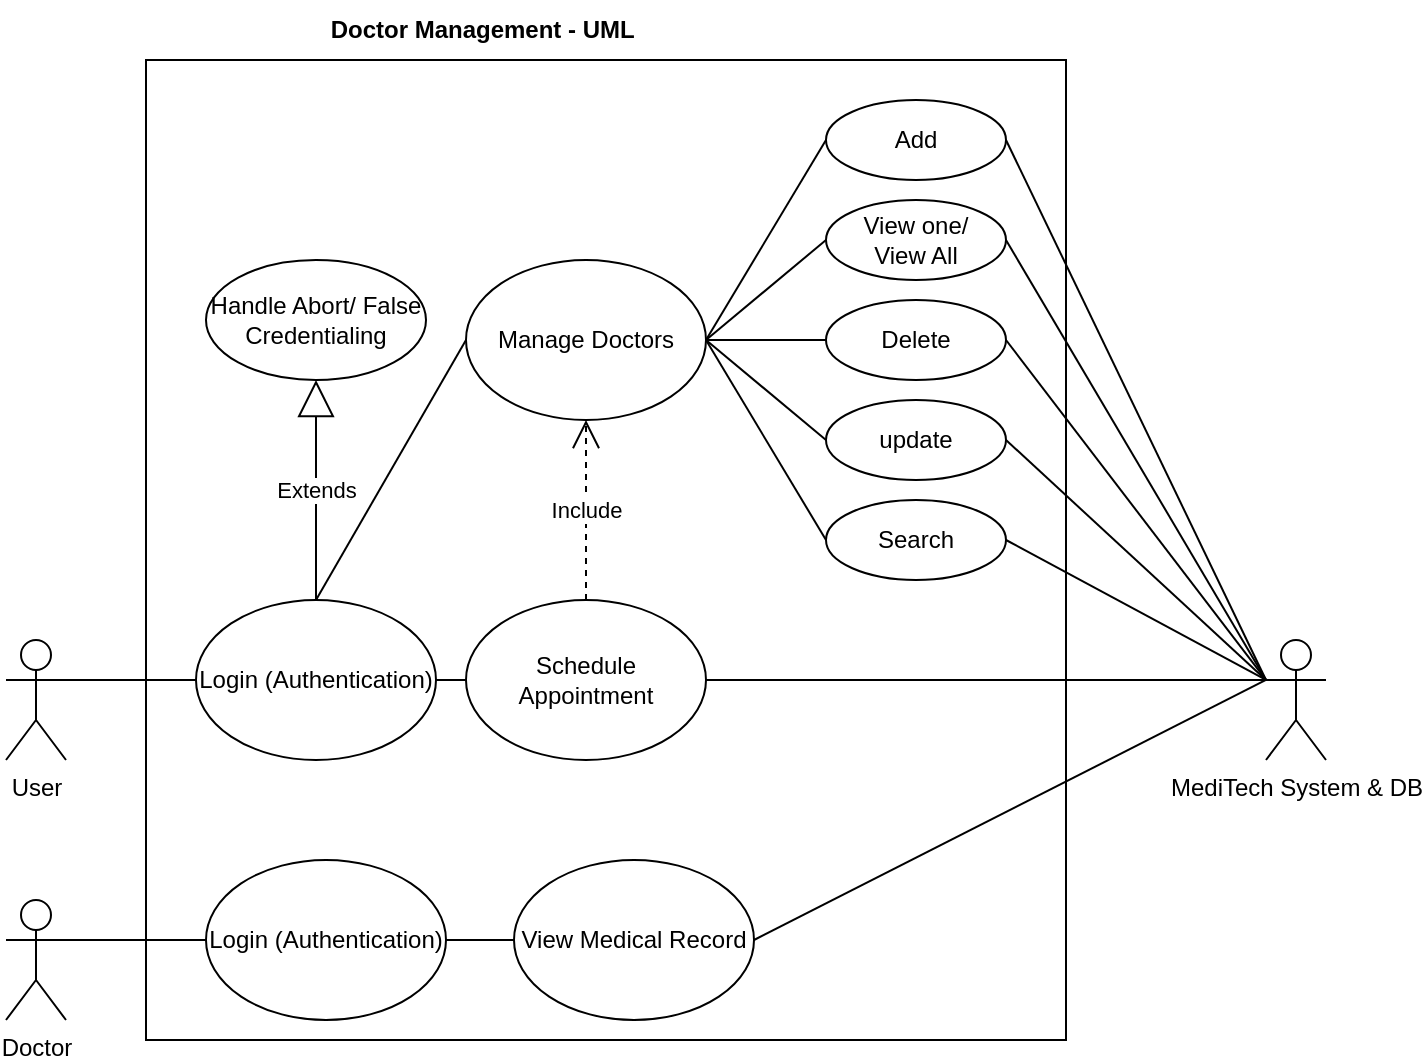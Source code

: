 <mxfile version="24.0.2" type="device">
  <diagram name="Page-1" id="M8QVkQqbjzK59h4gxHu3">
    <mxGraphModel dx="1026" dy="425" grid="1" gridSize="10" guides="1" tooltips="1" connect="1" arrows="1" fold="1" page="1" pageScale="1" pageWidth="827" pageHeight="1169" math="0" shadow="0">
      <root>
        <mxCell id="0" />
        <mxCell id="1" parent="0" />
        <mxCell id="2V9F6MiTKQ15M8Ow97if-27" value="" style="rounded=0;whiteSpace=wrap;html=1;" vertex="1" parent="1">
          <mxGeometry x="110" y="640" width="460" height="490" as="geometry" />
        </mxCell>
        <mxCell id="2V9F6MiTKQ15M8Ow97if-28" value="User" style="shape=umlActor;verticalLabelPosition=bottom;verticalAlign=top;html=1;outlineConnect=0;" vertex="1" parent="1">
          <mxGeometry x="40" y="930" width="30" height="60" as="geometry" />
        </mxCell>
        <mxCell id="2V9F6MiTKQ15M8Ow97if-29" value="Manage Doctors" style="ellipse;whiteSpace=wrap;html=1;" vertex="1" parent="1">
          <mxGeometry x="270" y="740" width="120" height="80" as="geometry" />
        </mxCell>
        <mxCell id="2V9F6MiTKQ15M8Ow97if-30" value="Schedule Appointment" style="ellipse;whiteSpace=wrap;html=1;" vertex="1" parent="1">
          <mxGeometry x="270" y="910" width="120" height="80" as="geometry" />
        </mxCell>
        <mxCell id="2V9F6MiTKQ15M8Ow97if-31" value="View Medical Record" style="ellipse;whiteSpace=wrap;html=1;" vertex="1" parent="1">
          <mxGeometry x="294" y="1040" width="120" height="80" as="geometry" />
        </mxCell>
        <mxCell id="2V9F6MiTKQ15M8Ow97if-32" value="Include" style="endArrow=open;endSize=12;dashed=1;html=1;rounded=0;entryX=0.5;entryY=1;entryDx=0;entryDy=0;exitX=0.5;exitY=0;exitDx=0;exitDy=0;" edge="1" parent="1" source="2V9F6MiTKQ15M8Ow97if-30" target="2V9F6MiTKQ15M8Ow97if-29">
          <mxGeometry width="160" relative="1" as="geometry">
            <mxPoint x="330" y="930" as="sourcePoint" />
            <mxPoint x="490" y="930" as="targetPoint" />
          </mxGeometry>
        </mxCell>
        <mxCell id="2V9F6MiTKQ15M8Ow97if-33" value="&lt;b&gt;Doctor Management - UML&amp;nbsp;&lt;/b&gt;" style="text;html=1;align=center;verticalAlign=middle;whiteSpace=wrap;rounded=0;" vertex="1" parent="1">
          <mxGeometry x="185" y="610" width="190" height="30" as="geometry" />
        </mxCell>
        <mxCell id="2V9F6MiTKQ15M8Ow97if-36" value="Login (Authentication)" style="ellipse;whiteSpace=wrap;html=1;" vertex="1" parent="1">
          <mxGeometry x="135" y="910" width="120" height="80" as="geometry" />
        </mxCell>
        <mxCell id="2V9F6MiTKQ15M8Ow97if-37" value="" style="endArrow=none;html=1;rounded=0;exitX=1;exitY=0.333;exitDx=0;exitDy=0;exitPerimeter=0;entryX=0;entryY=0.5;entryDx=0;entryDy=0;" edge="1" parent="1" source="2V9F6MiTKQ15M8Ow97if-28" target="2V9F6MiTKQ15M8Ow97if-36">
          <mxGeometry width="50" height="50" relative="1" as="geometry">
            <mxPoint x="390" y="850" as="sourcePoint" />
            <mxPoint x="440" y="800" as="targetPoint" />
          </mxGeometry>
        </mxCell>
        <mxCell id="2V9F6MiTKQ15M8Ow97if-38" value="" style="endArrow=none;html=1;rounded=0;exitX=0.5;exitY=0;exitDx=0;exitDy=0;entryX=0;entryY=0.5;entryDx=0;entryDy=0;" edge="1" parent="1" source="2V9F6MiTKQ15M8Ow97if-36" target="2V9F6MiTKQ15M8Ow97if-29">
          <mxGeometry width="50" height="50" relative="1" as="geometry">
            <mxPoint x="390" y="850" as="sourcePoint" />
            <mxPoint x="440" y="800" as="targetPoint" />
          </mxGeometry>
        </mxCell>
        <mxCell id="2V9F6MiTKQ15M8Ow97if-39" value="" style="endArrow=none;html=1;rounded=0;exitX=1;exitY=0.5;exitDx=0;exitDy=0;entryX=0;entryY=0.5;entryDx=0;entryDy=0;" edge="1" parent="1" source="2V9F6MiTKQ15M8Ow97if-36" target="2V9F6MiTKQ15M8Ow97if-30">
          <mxGeometry width="50" height="50" relative="1" as="geometry">
            <mxPoint x="390" y="850" as="sourcePoint" />
            <mxPoint x="440" y="800" as="targetPoint" />
          </mxGeometry>
        </mxCell>
        <mxCell id="2V9F6MiTKQ15M8Ow97if-40" value="Doctor" style="shape=umlActor;verticalLabelPosition=bottom;verticalAlign=top;html=1;outlineConnect=0;" vertex="1" parent="1">
          <mxGeometry x="40" y="1060" width="30" height="60" as="geometry" />
        </mxCell>
        <mxCell id="2V9F6MiTKQ15M8Ow97if-43" value="MediTech System &amp;amp; DB" style="shape=umlActor;verticalLabelPosition=bottom;verticalAlign=top;html=1;outlineConnect=0;" vertex="1" parent="1">
          <mxGeometry x="670" y="930" width="30" height="60" as="geometry" />
        </mxCell>
        <mxCell id="2V9F6MiTKQ15M8Ow97if-44" value="" style="endArrow=none;html=1;rounded=0;exitX=1;exitY=0.5;exitDx=0;exitDy=0;entryX=0;entryY=0.333;entryDx=0;entryDy=0;entryPerimeter=0;" edge="1" parent="1" source="2V9F6MiTKQ15M8Ow97if-30" target="2V9F6MiTKQ15M8Ow97if-43">
          <mxGeometry width="50" height="50" relative="1" as="geometry">
            <mxPoint x="390" y="850" as="sourcePoint" />
            <mxPoint x="440" y="800" as="targetPoint" />
          </mxGeometry>
        </mxCell>
        <mxCell id="2V9F6MiTKQ15M8Ow97if-45" value="Login (Authentication)" style="ellipse;whiteSpace=wrap;html=1;" vertex="1" parent="1">
          <mxGeometry x="140" y="1040" width="120" height="80" as="geometry" />
        </mxCell>
        <mxCell id="2V9F6MiTKQ15M8Ow97if-46" value="" style="endArrow=none;html=1;rounded=0;exitX=1;exitY=0.333;exitDx=0;exitDy=0;exitPerimeter=0;entryX=0;entryY=0.5;entryDx=0;entryDy=0;" edge="1" parent="1" source="2V9F6MiTKQ15M8Ow97if-40" target="2V9F6MiTKQ15M8Ow97if-45">
          <mxGeometry width="50" height="50" relative="1" as="geometry">
            <mxPoint x="390" y="950" as="sourcePoint" />
            <mxPoint x="440" y="900" as="targetPoint" />
          </mxGeometry>
        </mxCell>
        <mxCell id="2V9F6MiTKQ15M8Ow97if-47" value="" style="endArrow=none;html=1;rounded=0;exitX=1;exitY=0.5;exitDx=0;exitDy=0;entryX=0;entryY=0.5;entryDx=0;entryDy=0;" edge="1" parent="1" source="2V9F6MiTKQ15M8Ow97if-45" target="2V9F6MiTKQ15M8Ow97if-31">
          <mxGeometry width="50" height="50" relative="1" as="geometry">
            <mxPoint x="390" y="950" as="sourcePoint" />
            <mxPoint x="440" y="900" as="targetPoint" />
          </mxGeometry>
        </mxCell>
        <mxCell id="2V9F6MiTKQ15M8Ow97if-48" value="" style="endArrow=none;html=1;rounded=0;exitX=1;exitY=0.5;exitDx=0;exitDy=0;entryX=0;entryY=0.333;entryDx=0;entryDy=0;entryPerimeter=0;" edge="1" parent="1" source="2V9F6MiTKQ15M8Ow97if-31" target="2V9F6MiTKQ15M8Ow97if-43">
          <mxGeometry width="50" height="50" relative="1" as="geometry">
            <mxPoint x="390" y="850" as="sourcePoint" />
            <mxPoint x="440" y="800" as="targetPoint" />
          </mxGeometry>
        </mxCell>
        <mxCell id="2V9F6MiTKQ15M8Ow97if-49" value="Add" style="ellipse;whiteSpace=wrap;html=1;" vertex="1" parent="1">
          <mxGeometry x="450" y="660" width="90" height="40" as="geometry" />
        </mxCell>
        <mxCell id="2V9F6MiTKQ15M8Ow97if-51" value="View one/&lt;div&gt;View All&lt;/div&gt;" style="ellipse;whiteSpace=wrap;html=1;" vertex="1" parent="1">
          <mxGeometry x="450" y="710" width="90" height="40" as="geometry" />
        </mxCell>
        <mxCell id="2V9F6MiTKQ15M8Ow97if-52" value="Delete" style="ellipse;whiteSpace=wrap;html=1;" vertex="1" parent="1">
          <mxGeometry x="450" y="760" width="90" height="40" as="geometry" />
        </mxCell>
        <mxCell id="2V9F6MiTKQ15M8Ow97if-53" value="update" style="ellipse;whiteSpace=wrap;html=1;" vertex="1" parent="1">
          <mxGeometry x="450" y="810" width="90" height="40" as="geometry" />
        </mxCell>
        <mxCell id="2V9F6MiTKQ15M8Ow97if-54" value="Search" style="ellipse;whiteSpace=wrap;html=1;" vertex="1" parent="1">
          <mxGeometry x="450" y="860" width="90" height="40" as="geometry" />
        </mxCell>
        <mxCell id="2V9F6MiTKQ15M8Ow97if-56" value="" style="endArrow=none;html=1;rounded=0;exitX=1;exitY=0.5;exitDx=0;exitDy=0;entryX=0;entryY=0.5;entryDx=0;entryDy=0;" edge="1" parent="1" source="2V9F6MiTKQ15M8Ow97if-29" target="2V9F6MiTKQ15M8Ow97if-49">
          <mxGeometry width="50" height="50" relative="1" as="geometry">
            <mxPoint x="390" y="890" as="sourcePoint" />
            <mxPoint x="440" y="840" as="targetPoint" />
          </mxGeometry>
        </mxCell>
        <mxCell id="2V9F6MiTKQ15M8Ow97if-57" value="" style="endArrow=none;html=1;rounded=0;exitX=1;exitY=0.5;exitDx=0;exitDy=0;entryX=0;entryY=0.5;entryDx=0;entryDy=0;" edge="1" parent="1" source="2V9F6MiTKQ15M8Ow97if-29" target="2V9F6MiTKQ15M8Ow97if-51">
          <mxGeometry width="50" height="50" relative="1" as="geometry">
            <mxPoint x="390" y="890" as="sourcePoint" />
            <mxPoint x="440" y="840" as="targetPoint" />
          </mxGeometry>
        </mxCell>
        <mxCell id="2V9F6MiTKQ15M8Ow97if-58" value="" style="endArrow=none;html=1;rounded=0;exitX=1;exitY=0.5;exitDx=0;exitDy=0;entryX=0;entryY=0.5;entryDx=0;entryDy=0;" edge="1" parent="1" source="2V9F6MiTKQ15M8Ow97if-29" target="2V9F6MiTKQ15M8Ow97if-52">
          <mxGeometry width="50" height="50" relative="1" as="geometry">
            <mxPoint x="390" y="890" as="sourcePoint" />
            <mxPoint x="440" y="840" as="targetPoint" />
          </mxGeometry>
        </mxCell>
        <mxCell id="2V9F6MiTKQ15M8Ow97if-59" value="" style="endArrow=none;html=1;rounded=0;exitX=1;exitY=0.5;exitDx=0;exitDy=0;entryX=0;entryY=0.5;entryDx=0;entryDy=0;" edge="1" parent="1" source="2V9F6MiTKQ15M8Ow97if-29" target="2V9F6MiTKQ15M8Ow97if-53">
          <mxGeometry width="50" height="50" relative="1" as="geometry">
            <mxPoint x="390" y="890" as="sourcePoint" />
            <mxPoint x="440" y="840" as="targetPoint" />
          </mxGeometry>
        </mxCell>
        <mxCell id="2V9F6MiTKQ15M8Ow97if-60" value="" style="endArrow=none;html=1;rounded=0;exitX=1;exitY=0.5;exitDx=0;exitDy=0;entryX=0;entryY=0.5;entryDx=0;entryDy=0;" edge="1" parent="1" source="2V9F6MiTKQ15M8Ow97if-29" target="2V9F6MiTKQ15M8Ow97if-54">
          <mxGeometry width="50" height="50" relative="1" as="geometry">
            <mxPoint x="390" y="890" as="sourcePoint" />
            <mxPoint x="440" y="840" as="targetPoint" />
          </mxGeometry>
        </mxCell>
        <mxCell id="2V9F6MiTKQ15M8Ow97if-61" value="" style="endArrow=none;html=1;rounded=0;exitX=1;exitY=0.5;exitDx=0;exitDy=0;entryX=0;entryY=0.333;entryDx=0;entryDy=0;entryPerimeter=0;" edge="1" parent="1" source="2V9F6MiTKQ15M8Ow97if-49" target="2V9F6MiTKQ15M8Ow97if-43">
          <mxGeometry width="50" height="50" relative="1" as="geometry">
            <mxPoint x="390" y="890" as="sourcePoint" />
            <mxPoint x="440" y="840" as="targetPoint" />
          </mxGeometry>
        </mxCell>
        <mxCell id="2V9F6MiTKQ15M8Ow97if-62" value="" style="endArrow=none;html=1;rounded=0;exitX=1;exitY=0.5;exitDx=0;exitDy=0;entryX=0;entryY=0.333;entryDx=0;entryDy=0;entryPerimeter=0;" edge="1" parent="1" source="2V9F6MiTKQ15M8Ow97if-51" target="2V9F6MiTKQ15M8Ow97if-43">
          <mxGeometry width="50" height="50" relative="1" as="geometry">
            <mxPoint x="390" y="890" as="sourcePoint" />
            <mxPoint x="440" y="840" as="targetPoint" />
          </mxGeometry>
        </mxCell>
        <mxCell id="2V9F6MiTKQ15M8Ow97if-63" value="" style="endArrow=none;html=1;rounded=0;entryX=1;entryY=0.5;entryDx=0;entryDy=0;exitX=0;exitY=0.333;exitDx=0;exitDy=0;exitPerimeter=0;" edge="1" parent="1" source="2V9F6MiTKQ15M8Ow97if-43" target="2V9F6MiTKQ15M8Ow97if-52">
          <mxGeometry width="50" height="50" relative="1" as="geometry">
            <mxPoint x="390" y="890" as="sourcePoint" />
            <mxPoint x="440" y="840" as="targetPoint" />
          </mxGeometry>
        </mxCell>
        <mxCell id="2V9F6MiTKQ15M8Ow97if-64" value="" style="endArrow=none;html=1;rounded=0;entryX=0;entryY=0.333;entryDx=0;entryDy=0;entryPerimeter=0;exitX=1;exitY=0.5;exitDx=0;exitDy=0;" edge="1" parent="1" source="2V9F6MiTKQ15M8Ow97if-54" target="2V9F6MiTKQ15M8Ow97if-43">
          <mxGeometry width="50" height="50" relative="1" as="geometry">
            <mxPoint x="390" y="890" as="sourcePoint" />
            <mxPoint x="440" y="840" as="targetPoint" />
          </mxGeometry>
        </mxCell>
        <mxCell id="2V9F6MiTKQ15M8Ow97if-65" value="" style="endArrow=none;html=1;rounded=0;entryX=0;entryY=0.333;entryDx=0;entryDy=0;entryPerimeter=0;exitX=1;exitY=0.5;exitDx=0;exitDy=0;" edge="1" parent="1" source="2V9F6MiTKQ15M8Ow97if-53" target="2V9F6MiTKQ15M8Ow97if-43">
          <mxGeometry width="50" height="50" relative="1" as="geometry">
            <mxPoint x="390" y="890" as="sourcePoint" />
            <mxPoint x="440" y="840" as="targetPoint" />
          </mxGeometry>
        </mxCell>
        <mxCell id="2V9F6MiTKQ15M8Ow97if-66" value="Handle Abort/ False Credentialing" style="ellipse;whiteSpace=wrap;html=1;" vertex="1" parent="1">
          <mxGeometry x="140" y="740" width="110" height="60" as="geometry" />
        </mxCell>
        <mxCell id="2V9F6MiTKQ15M8Ow97if-67" value="Extends" style="endArrow=block;endSize=16;endFill=0;html=1;rounded=0;exitX=0.5;exitY=0;exitDx=0;exitDy=0;" edge="1" parent="1" source="2V9F6MiTKQ15M8Ow97if-36" target="2V9F6MiTKQ15M8Ow97if-66">
          <mxGeometry width="160" relative="1" as="geometry">
            <mxPoint x="330" y="870" as="sourcePoint" />
            <mxPoint x="490" y="870" as="targetPoint" />
          </mxGeometry>
        </mxCell>
      </root>
    </mxGraphModel>
  </diagram>
</mxfile>
